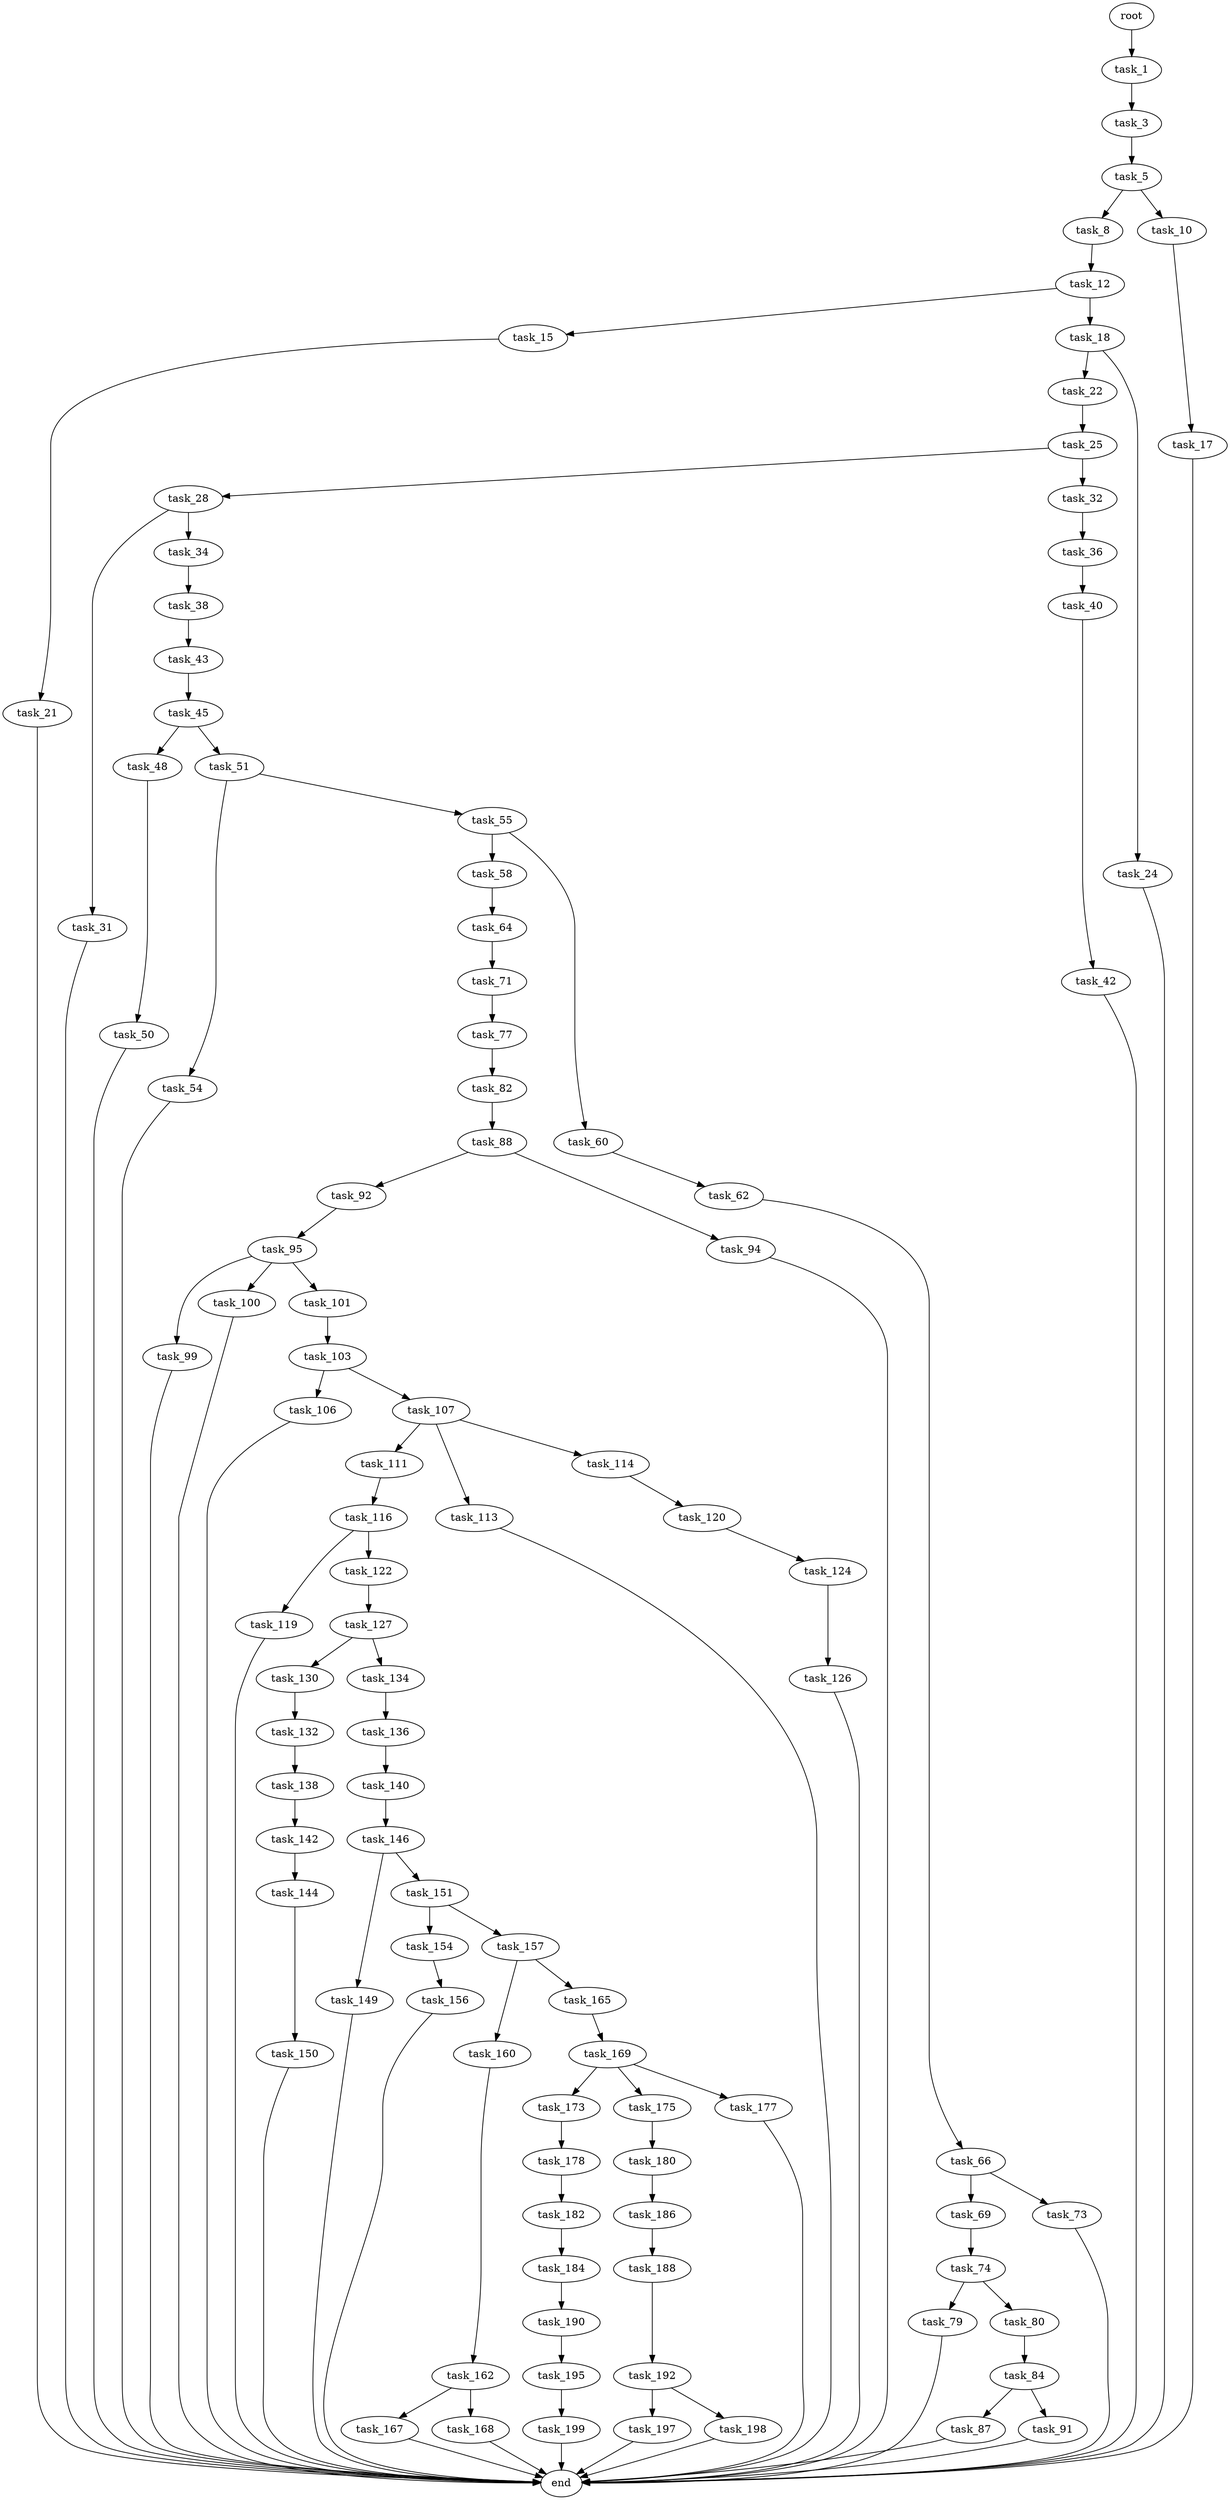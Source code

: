 digraph G {
  root [size="0.000000"];
  task_1 [size="782757789696.000000"];
  task_3 [size="549755813888.000000"];
  task_5 [size="25997337664.000000"];
  task_8 [size="231928233984.000000"];
  task_10 [size="134217728000.000000"];
  task_12 [size="160947853394.000000"];
  task_17 [size="208379795238.000000"];
  task_15 [size="8589934592.000000"];
  task_18 [size="7777583318.000000"];
  task_21 [size="134217728000.000000"];
  end [size="0.000000"];
  task_22 [size="395790177480.000000"];
  task_24 [size="14679758443.000000"];
  task_25 [size="40867618432.000000"];
  task_28 [size="68719476736.000000"];
  task_32 [size="10497090140.000000"];
  task_31 [size="134217728000.000000"];
  task_34 [size="782757789696.000000"];
  task_36 [size="134217728000.000000"];
  task_38 [size="1972064490.000000"];
  task_40 [size="221056504330.000000"];
  task_43 [size="40662524394.000000"];
  task_42 [size="266396089442.000000"];
  task_45 [size="22751042612.000000"];
  task_48 [size="16900312403.000000"];
  task_51 [size="55044407064.000000"];
  task_50 [size="26261384276.000000"];
  task_54 [size="2425551024.000000"];
  task_55 [size="340712619659.000000"];
  task_58 [size="46346077368.000000"];
  task_60 [size="646413490372.000000"];
  task_64 [size="1785863058.000000"];
  task_62 [size="1073741824000.000000"];
  task_66 [size="1189039920785.000000"];
  task_71 [size="2460760012.000000"];
  task_69 [size="12678452939.000000"];
  task_73 [size="12735511034.000000"];
  task_74 [size="8993682014.000000"];
  task_77 [size="9621247587.000000"];
  task_79 [size="8589934592.000000"];
  task_80 [size="5789902177.000000"];
  task_82 [size="77041095361.000000"];
  task_84 [size="134217728000.000000"];
  task_88 [size="14670000254.000000"];
  task_87 [size="28991029248.000000"];
  task_91 [size="228132734688.000000"];
  task_92 [size="368293445632.000000"];
  task_94 [size="41634987334.000000"];
  task_95 [size="19413488713.000000"];
  task_99 [size="354921723233.000000"];
  task_100 [size="852100029936.000000"];
  task_101 [size="23824198018.000000"];
  task_103 [size="5355753478.000000"];
  task_106 [size="549755813888.000000"];
  task_107 [size="68719476736.000000"];
  task_111 [size="19015309184.000000"];
  task_113 [size="24160788244.000000"];
  task_114 [size="231928233984.000000"];
  task_116 [size="24637586145.000000"];
  task_120 [size="28991029248.000000"];
  task_119 [size="1218013381.000000"];
  task_122 [size="134217728000.000000"];
  task_124 [size="231928233984.000000"];
  task_127 [size="1073741824000.000000"];
  task_126 [size="584106184555.000000"];
  task_130 [size="55897425769.000000"];
  task_134 [size="2228889740.000000"];
  task_132 [size="517297822493.000000"];
  task_138 [size="60563679784.000000"];
  task_136 [size="14044441818.000000"];
  task_140 [size="20975010327.000000"];
  task_142 [size="844028426322.000000"];
  task_146 [size="1293624314116.000000"];
  task_144 [size="11008488659.000000"];
  task_150 [size="3284995554.000000"];
  task_149 [size="16934242754.000000"];
  task_151 [size="20637107494.000000"];
  task_154 [size="98813298811.000000"];
  task_157 [size="32763829794.000000"];
  task_156 [size="368293445632.000000"];
  task_160 [size="549755813888.000000"];
  task_165 [size="460167787099.000000"];
  task_162 [size="288882002848.000000"];
  task_167 [size="231928233984.000000"];
  task_168 [size="1073741824000.000000"];
  task_169 [size="1073741824000.000000"];
  task_173 [size="134217728000.000000"];
  task_175 [size="377422483769.000000"];
  task_177 [size="10662350363.000000"];
  task_178 [size="551539262406.000000"];
  task_180 [size="249123915597.000000"];
  task_182 [size="134217728000.000000"];
  task_186 [size="386870129932.000000"];
  task_184 [size="8589934592.000000"];
  task_190 [size="131825434900.000000"];
  task_188 [size="17008252139.000000"];
  task_192 [size="368293445632.000000"];
  task_195 [size="542216144.000000"];
  task_197 [size="39010327634.000000"];
  task_198 [size="106690588422.000000"];
  task_199 [size="130449138649.000000"];

  root -> task_1 [size="1.000000"];
  task_1 -> task_3 [size="679477248.000000"];
  task_3 -> task_5 [size="536870912.000000"];
  task_5 -> task_8 [size="536870912.000000"];
  task_5 -> task_10 [size="536870912.000000"];
  task_8 -> task_12 [size="301989888.000000"];
  task_10 -> task_17 [size="209715200.000000"];
  task_12 -> task_15 [size="411041792.000000"];
  task_12 -> task_18 [size="411041792.000000"];
  task_17 -> end [size="1.000000"];
  task_15 -> task_21 [size="33554432.000000"];
  task_18 -> task_22 [size="134217728.000000"];
  task_18 -> task_24 [size="134217728.000000"];
  task_21 -> end [size="1.000000"];
  task_22 -> task_25 [size="301989888.000000"];
  task_24 -> end [size="1.000000"];
  task_25 -> task_28 [size="33554432.000000"];
  task_25 -> task_32 [size="33554432.000000"];
  task_28 -> task_31 [size="134217728.000000"];
  task_28 -> task_34 [size="134217728.000000"];
  task_32 -> task_36 [size="301989888.000000"];
  task_31 -> end [size="1.000000"];
  task_34 -> task_38 [size="679477248.000000"];
  task_36 -> task_40 [size="209715200.000000"];
  task_38 -> task_43 [size="33554432.000000"];
  task_40 -> task_42 [size="411041792.000000"];
  task_43 -> task_45 [size="679477248.000000"];
  task_42 -> end [size="1.000000"];
  task_45 -> task_48 [size="838860800.000000"];
  task_45 -> task_51 [size="838860800.000000"];
  task_48 -> task_50 [size="411041792.000000"];
  task_51 -> task_54 [size="134217728.000000"];
  task_51 -> task_55 [size="134217728.000000"];
  task_50 -> end [size="1.000000"];
  task_54 -> end [size="1.000000"];
  task_55 -> task_58 [size="411041792.000000"];
  task_55 -> task_60 [size="411041792.000000"];
  task_58 -> task_64 [size="134217728.000000"];
  task_60 -> task_62 [size="536870912.000000"];
  task_64 -> task_71 [size="33554432.000000"];
  task_62 -> task_66 [size="838860800.000000"];
  task_66 -> task_69 [size="838860800.000000"];
  task_66 -> task_73 [size="838860800.000000"];
  task_71 -> task_77 [size="134217728.000000"];
  task_69 -> task_74 [size="209715200.000000"];
  task_73 -> end [size="1.000000"];
  task_74 -> task_79 [size="679477248.000000"];
  task_74 -> task_80 [size="679477248.000000"];
  task_77 -> task_82 [size="411041792.000000"];
  task_79 -> end [size="1.000000"];
  task_80 -> task_84 [size="301989888.000000"];
  task_82 -> task_88 [size="209715200.000000"];
  task_84 -> task_87 [size="209715200.000000"];
  task_84 -> task_91 [size="209715200.000000"];
  task_88 -> task_92 [size="411041792.000000"];
  task_88 -> task_94 [size="411041792.000000"];
  task_87 -> end [size="1.000000"];
  task_91 -> end [size="1.000000"];
  task_92 -> task_95 [size="411041792.000000"];
  task_94 -> end [size="1.000000"];
  task_95 -> task_99 [size="679477248.000000"];
  task_95 -> task_100 [size="679477248.000000"];
  task_95 -> task_101 [size="679477248.000000"];
  task_99 -> end [size="1.000000"];
  task_100 -> end [size="1.000000"];
  task_101 -> task_103 [size="411041792.000000"];
  task_103 -> task_106 [size="134217728.000000"];
  task_103 -> task_107 [size="134217728.000000"];
  task_106 -> end [size="1.000000"];
  task_107 -> task_111 [size="134217728.000000"];
  task_107 -> task_113 [size="134217728.000000"];
  task_107 -> task_114 [size="134217728.000000"];
  task_111 -> task_116 [size="536870912.000000"];
  task_113 -> end [size="1.000000"];
  task_114 -> task_120 [size="301989888.000000"];
  task_116 -> task_119 [size="679477248.000000"];
  task_116 -> task_122 [size="679477248.000000"];
  task_120 -> task_124 [size="75497472.000000"];
  task_119 -> end [size="1.000000"];
  task_122 -> task_127 [size="209715200.000000"];
  task_124 -> task_126 [size="301989888.000000"];
  task_127 -> task_130 [size="838860800.000000"];
  task_127 -> task_134 [size="838860800.000000"];
  task_126 -> end [size="1.000000"];
  task_130 -> task_132 [size="75497472.000000"];
  task_134 -> task_136 [size="75497472.000000"];
  task_132 -> task_138 [size="411041792.000000"];
  task_138 -> task_142 [size="209715200.000000"];
  task_136 -> task_140 [size="301989888.000000"];
  task_140 -> task_146 [size="679477248.000000"];
  task_142 -> task_144 [size="838860800.000000"];
  task_146 -> task_149 [size="838860800.000000"];
  task_146 -> task_151 [size="838860800.000000"];
  task_144 -> task_150 [size="209715200.000000"];
  task_150 -> end [size="1.000000"];
  task_149 -> end [size="1.000000"];
  task_151 -> task_154 [size="838860800.000000"];
  task_151 -> task_157 [size="838860800.000000"];
  task_154 -> task_156 [size="209715200.000000"];
  task_157 -> task_160 [size="838860800.000000"];
  task_157 -> task_165 [size="838860800.000000"];
  task_156 -> end [size="1.000000"];
  task_160 -> task_162 [size="536870912.000000"];
  task_165 -> task_169 [size="301989888.000000"];
  task_162 -> task_167 [size="209715200.000000"];
  task_162 -> task_168 [size="209715200.000000"];
  task_167 -> end [size="1.000000"];
  task_168 -> end [size="1.000000"];
  task_169 -> task_173 [size="838860800.000000"];
  task_169 -> task_175 [size="838860800.000000"];
  task_169 -> task_177 [size="838860800.000000"];
  task_173 -> task_178 [size="209715200.000000"];
  task_175 -> task_180 [size="411041792.000000"];
  task_177 -> end [size="1.000000"];
  task_178 -> task_182 [size="411041792.000000"];
  task_180 -> task_186 [size="679477248.000000"];
  task_182 -> task_184 [size="209715200.000000"];
  task_186 -> task_188 [size="536870912.000000"];
  task_184 -> task_190 [size="33554432.000000"];
  task_190 -> task_195 [size="209715200.000000"];
  task_188 -> task_192 [size="679477248.000000"];
  task_192 -> task_197 [size="411041792.000000"];
  task_192 -> task_198 [size="411041792.000000"];
  task_195 -> task_199 [size="33554432.000000"];
  task_197 -> end [size="1.000000"];
  task_198 -> end [size="1.000000"];
  task_199 -> end [size="1.000000"];
}
